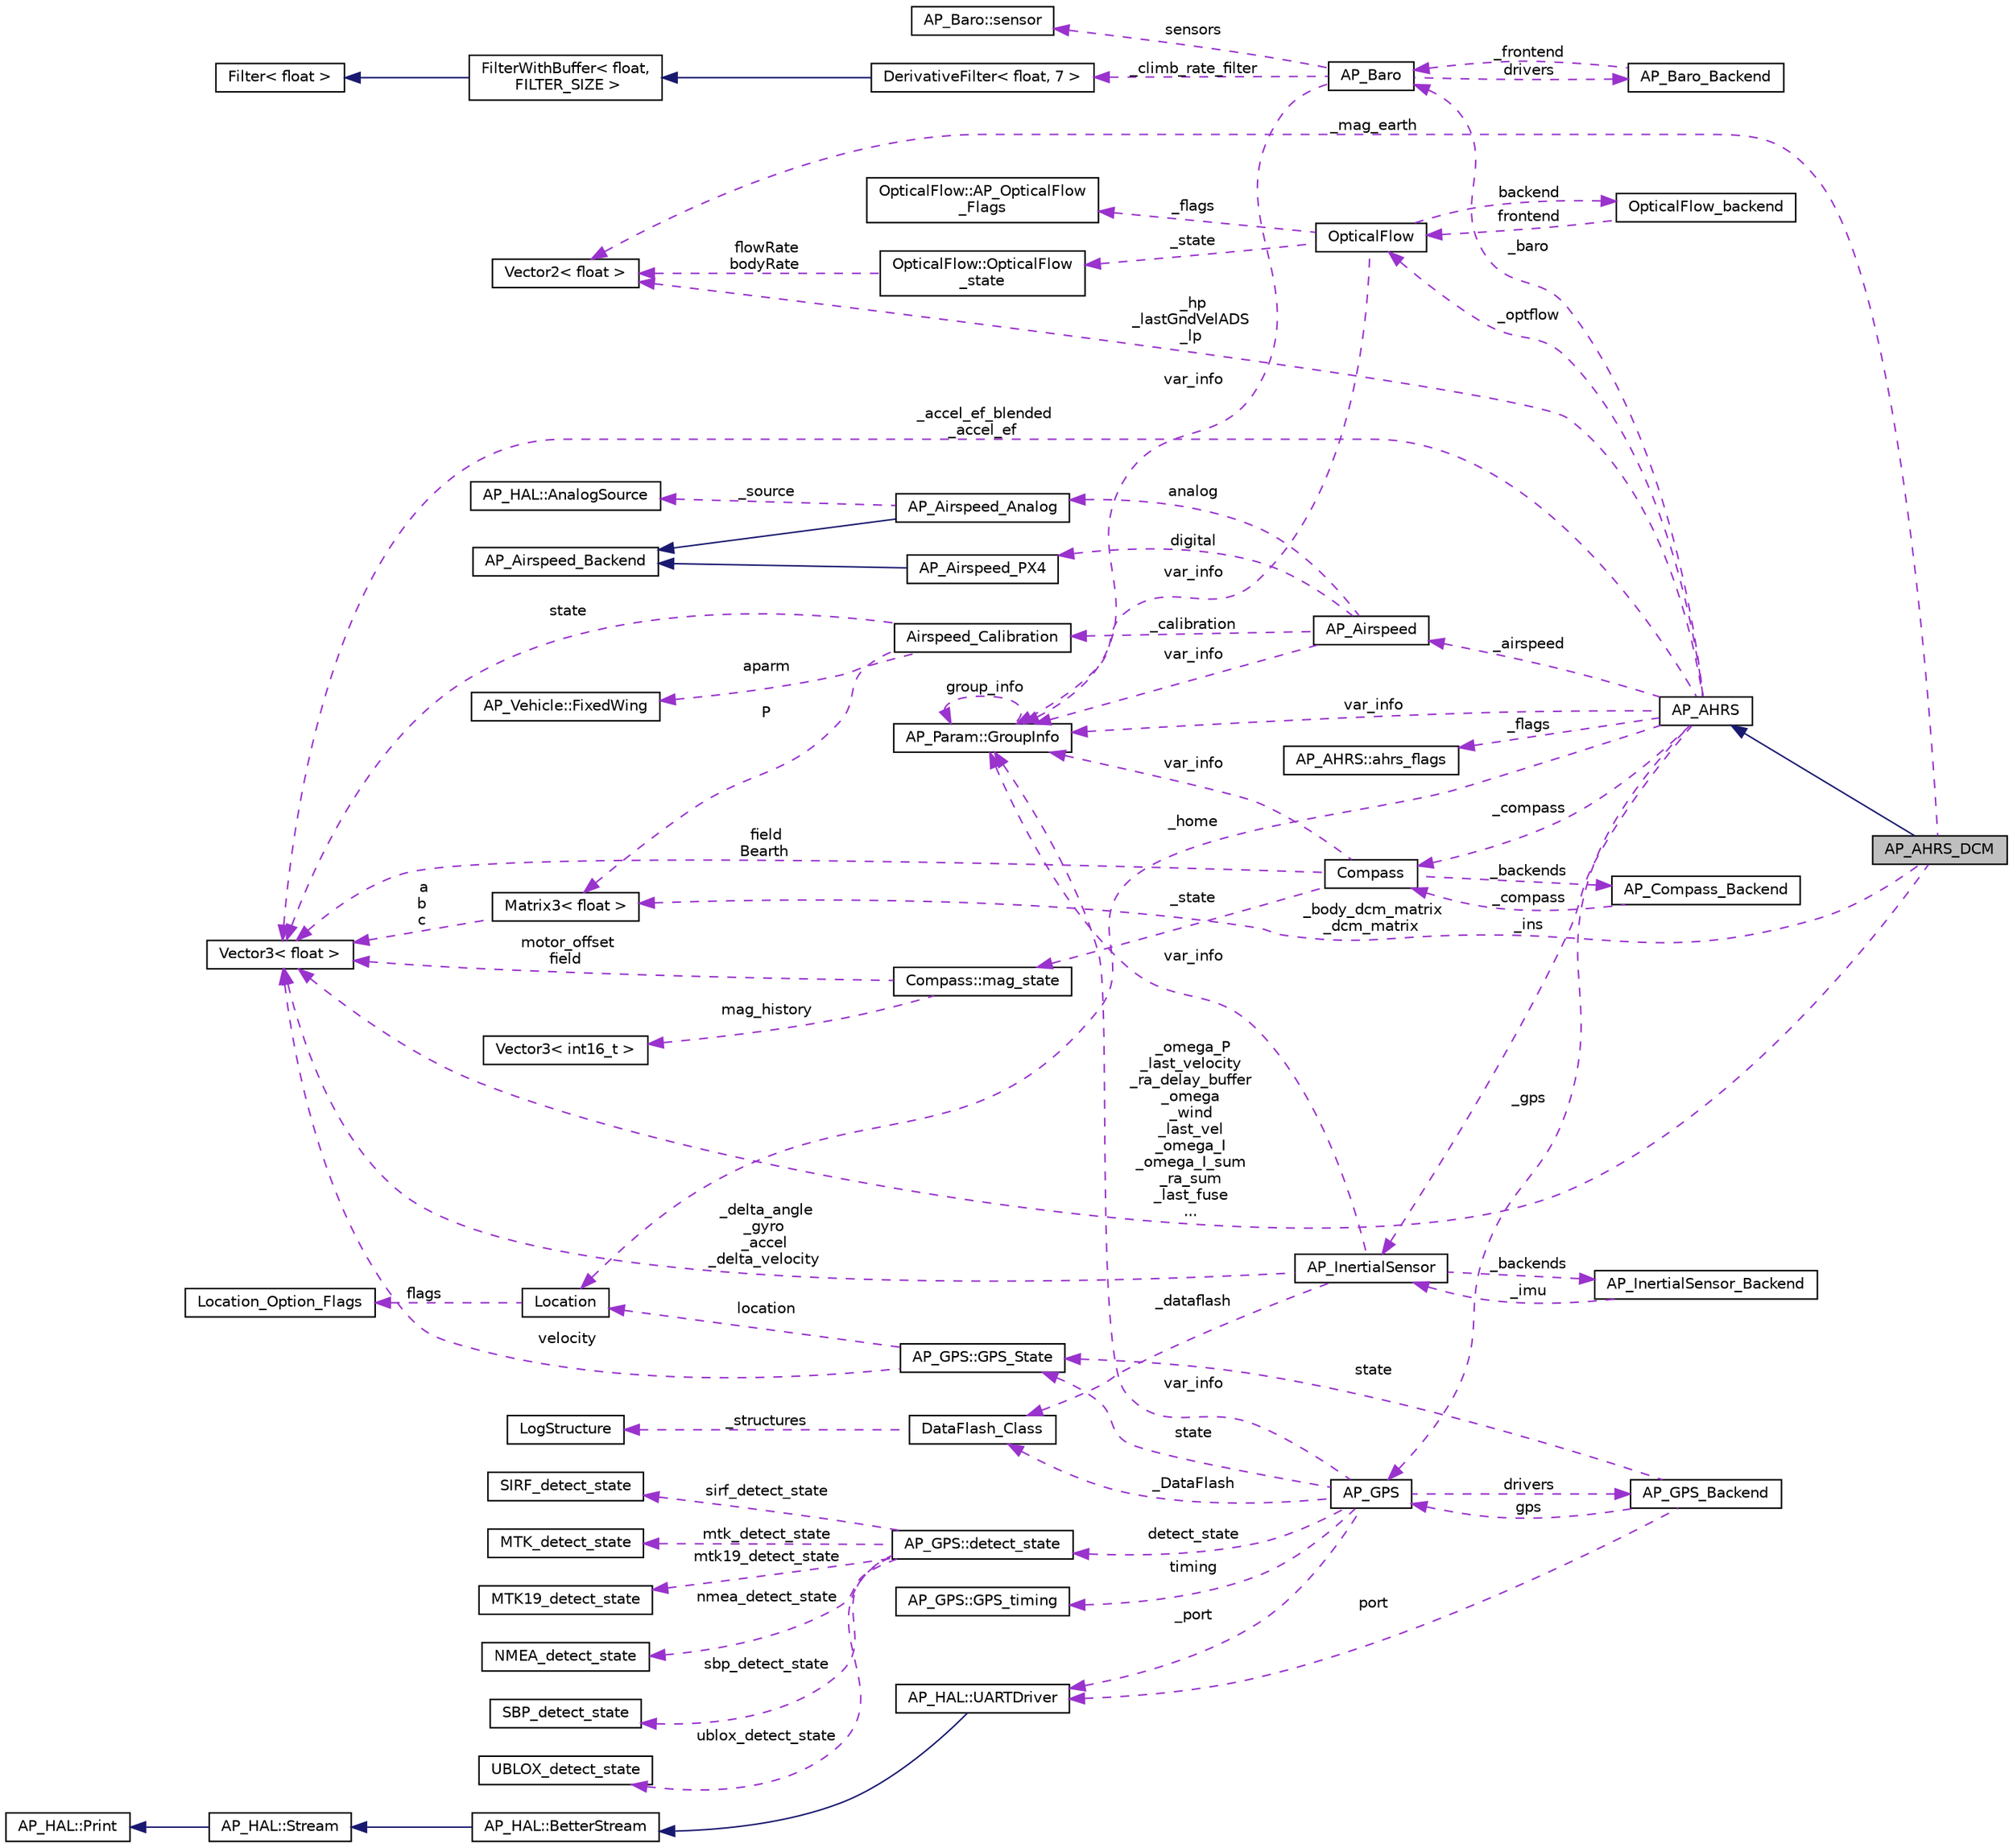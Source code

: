 digraph "AP_AHRS_DCM"
{
 // INTERACTIVE_SVG=YES
  edge [fontname="Helvetica",fontsize="10",labelfontname="Helvetica",labelfontsize="10"];
  node [fontname="Helvetica",fontsize="10",shape=record];
  rankdir="LR";
  Node1 [label="AP_AHRS_DCM",height=0.2,width=0.4,color="black", fillcolor="grey75", style="filled" fontcolor="black"];
  Node2 -> Node1 [dir="back",color="midnightblue",fontsize="10",style="solid",fontname="Helvetica"];
  Node2 [label="AP_AHRS",height=0.2,width=0.4,color="black", fillcolor="white", style="filled",URL="$classAP__AHRS.html"];
  Node3 -> Node2 [dir="back",color="darkorchid3",fontsize="10",style="dashed",label=" _flags" ,fontname="Helvetica"];
  Node3 [label="AP_AHRS::ahrs_flags",height=0.2,width=0.4,color="black", fillcolor="white", style="filled",URL="$structAP__AHRS_1_1ahrs__flags.html"];
  Node4 -> Node2 [dir="back",color="darkorchid3",fontsize="10",style="dashed",label=" _baro" ,fontname="Helvetica"];
  Node4 [label="AP_Baro",height=0.2,width=0.4,color="black", fillcolor="white", style="filled",URL="$classAP__Baro.html"];
  Node5 -> Node4 [dir="back",color="darkorchid3",fontsize="10",style="dashed",label=" sensors" ,fontname="Helvetica"];
  Node5 [label="AP_Baro::sensor",height=0.2,width=0.4,color="black", fillcolor="white", style="filled",URL="$structAP__Baro_1_1sensor.html"];
  Node6 -> Node4 [dir="back",color="darkorchid3",fontsize="10",style="dashed",label=" _climb_rate_filter" ,fontname="Helvetica"];
  Node6 [label="DerivativeFilter\< float, 7 \>",height=0.2,width=0.4,color="black", fillcolor="white", style="filled",URL="$classDerivativeFilter.html"];
  Node7 -> Node6 [dir="back",color="midnightblue",fontsize="10",style="solid",fontname="Helvetica"];
  Node7 [label="FilterWithBuffer\< float,\l FILTER_SIZE \>",height=0.2,width=0.4,color="black", fillcolor="white", style="filled",URL="$classFilterWithBuffer.html"];
  Node8 -> Node7 [dir="back",color="midnightblue",fontsize="10",style="solid",fontname="Helvetica"];
  Node8 [label="Filter\< float \>",height=0.2,width=0.4,color="black", fillcolor="white", style="filled",URL="$classFilter.html"];
  Node9 -> Node4 [dir="back",color="darkorchid3",fontsize="10",style="dashed",label=" var_info" ,fontname="Helvetica"];
  Node9 [label="AP_Param::GroupInfo",height=0.2,width=0.4,color="black", fillcolor="white", style="filled",URL="$structAP__Param_1_1GroupInfo.html"];
  Node9 -> Node9 [dir="back",color="darkorchid3",fontsize="10",style="dashed",label=" group_info" ,fontname="Helvetica"];
  Node10 -> Node4 [dir="back",color="darkorchid3",fontsize="10",style="dashed",label=" drivers" ,fontname="Helvetica"];
  Node10 [label="AP_Baro_Backend",height=0.2,width=0.4,color="black", fillcolor="white", style="filled",URL="$classAP__Baro__Backend.html",tooltip="-*- tab-width: 4; Mode: C++; c-basic-offset: 4; indent-tabs-mode: nil -*- "];
  Node4 -> Node10 [dir="back",color="darkorchid3",fontsize="10",style="dashed",label=" _frontend" ,fontname="Helvetica"];
  Node11 -> Node2 [dir="back",color="darkorchid3",fontsize="10",style="dashed",label=" _optflow" ,fontname="Helvetica"];
  Node11 [label="OpticalFlow",height=0.2,width=0.4,color="black", fillcolor="white", style="filled",URL="$classOpticalFlow.html"];
  Node9 -> Node11 [dir="back",color="darkorchid3",fontsize="10",style="dashed",label=" var_info" ,fontname="Helvetica"];
  Node12 -> Node11 [dir="back",color="darkorchid3",fontsize="10",style="dashed",label=" _state" ,fontname="Helvetica"];
  Node12 [label="OpticalFlow::OpticalFlow\l_state",height=0.2,width=0.4,color="black", fillcolor="white", style="filled",URL="$structOpticalFlow_1_1OpticalFlow__state.html"];
  Node13 -> Node12 [dir="back",color="darkorchid3",fontsize="10",style="dashed",label=" flowRate\nbodyRate" ,fontname="Helvetica"];
  Node13 [label="Vector2\< float \>",height=0.2,width=0.4,color="black", fillcolor="white", style="filled",URL="$structVector2.html"];
  Node14 -> Node11 [dir="back",color="darkorchid3",fontsize="10",style="dashed",label=" backend" ,fontname="Helvetica"];
  Node14 [label="OpticalFlow_backend",height=0.2,width=0.4,color="black", fillcolor="white", style="filled",URL="$classOpticalFlow__backend.html"];
  Node11 -> Node14 [dir="back",color="darkorchid3",fontsize="10",style="dashed",label=" frontend" ,fontname="Helvetica"];
  Node15 -> Node11 [dir="back",color="darkorchid3",fontsize="10",style="dashed",label=" _flags" ,fontname="Helvetica"];
  Node15 [label="OpticalFlow::AP_OpticalFlow\l_Flags",height=0.2,width=0.4,color="black", fillcolor="white", style="filled",URL="$structOpticalFlow_1_1AP__OpticalFlow__Flags.html"];
  Node9 -> Node2 [dir="back",color="darkorchid3",fontsize="10",style="dashed",label=" var_info" ,fontname="Helvetica"];
  Node16 -> Node2 [dir="back",color="darkorchid3",fontsize="10",style="dashed",label=" _accel_ef_blended\n_accel_ef" ,fontname="Helvetica"];
  Node16 [label="Vector3\< float \>",height=0.2,width=0.4,color="black", fillcolor="white", style="filled",URL="$classVector3.html"];
  Node17 -> Node2 [dir="back",color="darkorchid3",fontsize="10",style="dashed",label=" _ins" ,fontname="Helvetica"];
  Node17 [label="AP_InertialSensor",height=0.2,width=0.4,color="black", fillcolor="white", style="filled",URL="$classAP__InertialSensor.html"];
  Node18 -> Node17 [dir="back",color="darkorchid3",fontsize="10",style="dashed",label=" _backends" ,fontname="Helvetica"];
  Node18 [label="AP_InertialSensor_Backend",height=0.2,width=0.4,color="black", fillcolor="white", style="filled",URL="$classAP__InertialSensor__Backend.html"];
  Node17 -> Node18 [dir="back",color="darkorchid3",fontsize="10",style="dashed",label=" _imu" ,fontname="Helvetica"];
  Node19 -> Node17 [dir="back",color="darkorchid3",fontsize="10",style="dashed",label=" _dataflash" ,fontname="Helvetica"];
  Node19 [label="DataFlash_Class",height=0.2,width=0.4,color="black", fillcolor="white", style="filled",URL="$classDataFlash__Class.html",tooltip="-*- tab-width: 4; Mode: C++; c-basic-offset: 4; indent-tabs-mode: nil -*- "];
  Node20 -> Node19 [dir="back",color="darkorchid3",fontsize="10",style="dashed",label=" _structures" ,fontname="Helvetica"];
  Node20 [label="LogStructure",height=0.2,width=0.4,color="black", fillcolor="white", style="filled",URL="$structLogStructure.html"];
  Node9 -> Node17 [dir="back",color="darkorchid3",fontsize="10",style="dashed",label=" var_info" ,fontname="Helvetica"];
  Node16 -> Node17 [dir="back",color="darkorchid3",fontsize="10",style="dashed",label=" _delta_angle\n_gyro\n_accel\n_delta_velocity" ,fontname="Helvetica"];
  Node21 -> Node2 [dir="back",color="darkorchid3",fontsize="10",style="dashed",label=" _airspeed" ,fontname="Helvetica"];
  Node21 [label="AP_Airspeed",height=0.2,width=0.4,color="black", fillcolor="white", style="filled",URL="$classAP__Airspeed.html"];
  Node22 -> Node21 [dir="back",color="darkorchid3",fontsize="10",style="dashed",label=" analog" ,fontname="Helvetica"];
  Node22 [label="AP_Airspeed_Analog",height=0.2,width=0.4,color="black", fillcolor="white", style="filled",URL="$classAP__Airspeed__Analog.html",tooltip="-*- tab-width: 4; Mode: C++; c-basic-offset: 4; indent-tabs-mode: nil -*- "];
  Node23 -> Node22 [dir="back",color="midnightblue",fontsize="10",style="solid",fontname="Helvetica"];
  Node23 [label="AP_Airspeed_Backend",height=0.2,width=0.4,color="black", fillcolor="white", style="filled",URL="$classAP__Airspeed__Backend.html",tooltip="-*- tab-width: 4; Mode: C++; c-basic-offset: 4; indent-tabs-mode: nil -*- "];
  Node24 -> Node22 [dir="back",color="darkorchid3",fontsize="10",style="dashed",label=" _source" ,fontname="Helvetica"];
  Node24 [label="AP_HAL::AnalogSource",height=0.2,width=0.4,color="black", fillcolor="white", style="filled",URL="$classAP__HAL_1_1AnalogSource.html"];
  Node9 -> Node21 [dir="back",color="darkorchid3",fontsize="10",style="dashed",label=" var_info" ,fontname="Helvetica"];
  Node25 -> Node21 [dir="back",color="darkorchid3",fontsize="10",style="dashed",label=" digital" ,fontname="Helvetica"];
  Node25 [label="AP_Airspeed_PX4",height=0.2,width=0.4,color="black", fillcolor="white", style="filled",URL="$classAP__Airspeed__PX4.html",tooltip="-*- tab-width: 4; Mode: C++; c-basic-offset: 4; indent-tabs-mode: nil -*- "];
  Node23 -> Node25 [dir="back",color="midnightblue",fontsize="10",style="solid",fontname="Helvetica"];
  Node26 -> Node21 [dir="back",color="darkorchid3",fontsize="10",style="dashed",label=" _calibration" ,fontname="Helvetica"];
  Node26 [label="Airspeed_Calibration",height=0.2,width=0.4,color="black", fillcolor="white", style="filled",URL="$classAirspeed__Calibration.html",tooltip="-*- tab-width: 4; Mode: C++; c-basic-offset: 4; indent-tabs-mode: nil -*- "];
  Node27 -> Node26 [dir="back",color="darkorchid3",fontsize="10",style="dashed",label=" P" ,fontname="Helvetica"];
  Node27 [label="Matrix3\< float \>",height=0.2,width=0.4,color="black", fillcolor="white", style="filled",URL="$classMatrix3.html"];
  Node16 -> Node27 [dir="back",color="darkorchid3",fontsize="10",style="dashed",label=" a\nb\nc" ,fontname="Helvetica"];
  Node16 -> Node26 [dir="back",color="darkorchid3",fontsize="10",style="dashed",label=" state" ,fontname="Helvetica"];
  Node28 -> Node26 [dir="back",color="darkorchid3",fontsize="10",style="dashed",label=" aparm" ,fontname="Helvetica"];
  Node28 [label="AP_Vehicle::FixedWing",height=0.2,width=0.4,color="black", fillcolor="white", style="filled",URL="$structAP__Vehicle_1_1FixedWing.html"];
  Node13 -> Node2 [dir="back",color="darkorchid3",fontsize="10",style="dashed",label=" _hp\n_lastGndVelADS\n_lp" ,fontname="Helvetica"];
  Node29 -> Node2 [dir="back",color="darkorchid3",fontsize="10",style="dashed",label=" _gps" ,fontname="Helvetica"];
  Node29 [label="AP_GPS",height=0.2,width=0.4,color="black", fillcolor="white", style="filled",URL="$classAP__GPS.html"];
  Node30 -> Node29 [dir="back",color="darkorchid3",fontsize="10",style="dashed",label=" detect_state" ,fontname="Helvetica"];
  Node30 [label="AP_GPS::detect_state",height=0.2,width=0.4,color="black", fillcolor="white", style="filled",URL="$structAP__GPS_1_1detect__state.html"];
  Node31 -> Node30 [dir="back",color="darkorchid3",fontsize="10",style="dashed",label=" sbp_detect_state" ,fontname="Helvetica"];
  Node31 [label="SBP_detect_state",height=0.2,width=0.4,color="black", fillcolor="white", style="filled",URL="$structSBP__detect__state.html"];
  Node32 -> Node30 [dir="back",color="darkorchid3",fontsize="10",style="dashed",label=" ublox_detect_state" ,fontname="Helvetica"];
  Node32 [label="UBLOX_detect_state",height=0.2,width=0.4,color="black", fillcolor="white", style="filled",URL="$structUBLOX__detect__state.html"];
  Node33 -> Node30 [dir="back",color="darkorchid3",fontsize="10",style="dashed",label=" sirf_detect_state" ,fontname="Helvetica"];
  Node33 [label="SIRF_detect_state",height=0.2,width=0.4,color="black", fillcolor="white", style="filled",URL="$structSIRF__detect__state.html"];
  Node34 -> Node30 [dir="back",color="darkorchid3",fontsize="10",style="dashed",label=" mtk19_detect_state" ,fontname="Helvetica"];
  Node34 [label="MTK19_detect_state",height=0.2,width=0.4,color="black", fillcolor="white", style="filled",URL="$structMTK19__detect__state.html"];
  Node35 -> Node30 [dir="back",color="darkorchid3",fontsize="10",style="dashed",label=" nmea_detect_state" ,fontname="Helvetica"];
  Node35 [label="NMEA_detect_state",height=0.2,width=0.4,color="black", fillcolor="white", style="filled",URL="$structNMEA__detect__state.html"];
  Node36 -> Node30 [dir="back",color="darkorchid3",fontsize="10",style="dashed",label=" mtk_detect_state" ,fontname="Helvetica"];
  Node36 [label="MTK_detect_state",height=0.2,width=0.4,color="black", fillcolor="white", style="filled",URL="$structMTK__detect__state.html"];
  Node37 -> Node29 [dir="back",color="darkorchid3",fontsize="10",style="dashed",label=" timing" ,fontname="Helvetica"];
  Node37 [label="AP_GPS::GPS_timing",height=0.2,width=0.4,color="black", fillcolor="white", style="filled",URL="$structAP__GPS_1_1GPS__timing.html"];
  Node38 -> Node29 [dir="back",color="darkorchid3",fontsize="10",style="dashed",label=" drivers" ,fontname="Helvetica"];
  Node38 [label="AP_GPS_Backend",height=0.2,width=0.4,color="black", fillcolor="white", style="filled",URL="$classAP__GPS__Backend.html"];
  Node39 -> Node38 [dir="back",color="darkorchid3",fontsize="10",style="dashed",label=" port" ,fontname="Helvetica"];
  Node39 [label="AP_HAL::UARTDriver",height=0.2,width=0.4,color="black", fillcolor="white", style="filled",URL="$classAP__HAL_1_1UARTDriver.html"];
  Node40 -> Node39 [dir="back",color="midnightblue",fontsize="10",style="solid",fontname="Helvetica"];
  Node40 [label="AP_HAL::BetterStream",height=0.2,width=0.4,color="black", fillcolor="white", style="filled",URL="$classAP__HAL_1_1BetterStream.html"];
  Node41 -> Node40 [dir="back",color="midnightblue",fontsize="10",style="solid",fontname="Helvetica"];
  Node41 [label="AP_HAL::Stream",height=0.2,width=0.4,color="black", fillcolor="white", style="filled",URL="$classAP__HAL_1_1Stream.html"];
  Node42 -> Node41 [dir="back",color="midnightblue",fontsize="10",style="solid",fontname="Helvetica"];
  Node42 [label="AP_HAL::Print",height=0.2,width=0.4,color="black", fillcolor="white", style="filled",URL="$classAP__HAL_1_1Print.html"];
  Node29 -> Node38 [dir="back",color="darkorchid3",fontsize="10",style="dashed",label=" gps" ,fontname="Helvetica"];
  Node43 -> Node38 [dir="back",color="darkorchid3",fontsize="10",style="dashed",label=" state" ,fontname="Helvetica"];
  Node43 [label="AP_GPS::GPS_State",height=0.2,width=0.4,color="black", fillcolor="white", style="filled",URL="$structAP__GPS_1_1GPS__State.html"];
  Node16 -> Node43 [dir="back",color="darkorchid3",fontsize="10",style="dashed",label=" velocity" ,fontname="Helvetica"];
  Node44 -> Node43 [dir="back",color="darkorchid3",fontsize="10",style="dashed",label=" location" ,fontname="Helvetica"];
  Node44 [label="Location",height=0.2,width=0.4,color="black", fillcolor="white", style="filled",URL="$structLocation.html"];
  Node45 -> Node44 [dir="back",color="darkorchid3",fontsize="10",style="dashed",label=" flags" ,fontname="Helvetica"];
  Node45 [label="Location_Option_Flags",height=0.2,width=0.4,color="black", fillcolor="white", style="filled",URL="$structLocation__Option__Flags.html"];
  Node19 -> Node29 [dir="back",color="darkorchid3",fontsize="10",style="dashed",label=" _DataFlash" ,fontname="Helvetica"];
  Node39 -> Node29 [dir="back",color="darkorchid3",fontsize="10",style="dashed",label=" _port" ,fontname="Helvetica"];
  Node9 -> Node29 [dir="back",color="darkorchid3",fontsize="10",style="dashed",label=" var_info" ,fontname="Helvetica"];
  Node43 -> Node29 [dir="back",color="darkorchid3",fontsize="10",style="dashed",label=" state" ,fontname="Helvetica"];
  Node44 -> Node2 [dir="back",color="darkorchid3",fontsize="10",style="dashed",label=" _home" ,fontname="Helvetica"];
  Node46 -> Node2 [dir="back",color="darkorchid3",fontsize="10",style="dashed",label=" _compass" ,fontname="Helvetica"];
  Node46 [label="Compass",height=0.2,width=0.4,color="black", fillcolor="white", style="filled",URL="$classCompass.html"];
  Node9 -> Node46 [dir="back",color="darkorchid3",fontsize="10",style="dashed",label=" var_info" ,fontname="Helvetica"];
  Node16 -> Node46 [dir="back",color="darkorchid3",fontsize="10",style="dashed",label=" field\nBearth" ,fontname="Helvetica"];
  Node47 -> Node46 [dir="back",color="darkorchid3",fontsize="10",style="dashed",label=" _backends" ,fontname="Helvetica"];
  Node47 [label="AP_Compass_Backend",height=0.2,width=0.4,color="black", fillcolor="white", style="filled",URL="$classAP__Compass__Backend.html"];
  Node46 -> Node47 [dir="back",color="darkorchid3",fontsize="10",style="dashed",label=" _compass" ,fontname="Helvetica"];
  Node48 -> Node46 [dir="back",color="darkorchid3",fontsize="10",style="dashed",label=" _state" ,fontname="Helvetica"];
  Node48 [label="Compass::mag_state",height=0.2,width=0.4,color="black", fillcolor="white", style="filled",URL="$structCompass_1_1mag__state.html"];
  Node16 -> Node48 [dir="back",color="darkorchid3",fontsize="10",style="dashed",label=" motor_offset\nfield" ,fontname="Helvetica"];
  Node49 -> Node48 [dir="back",color="darkorchid3",fontsize="10",style="dashed",label=" mag_history" ,fontname="Helvetica"];
  Node49 [label="Vector3\< int16_t \>",height=0.2,width=0.4,color="black", fillcolor="white", style="filled",URL="$classVector3.html"];
  Node27 -> Node1 [dir="back",color="darkorchid3",fontsize="10",style="dashed",label=" _body_dcm_matrix\n_dcm_matrix" ,fontname="Helvetica"];
  Node16 -> Node1 [dir="back",color="darkorchid3",fontsize="10",style="dashed",label=" _omega_P\n_last_velocity\n_ra_delay_buffer\n_omega\n_wind\n_last_vel\n_omega_I\n_omega_I_sum\n_ra_sum\n_last_fuse\n..." ,fontname="Helvetica"];
  Node13 -> Node1 [dir="back",color="darkorchid3",fontsize="10",style="dashed",label=" _mag_earth" ,fontname="Helvetica"];
}
